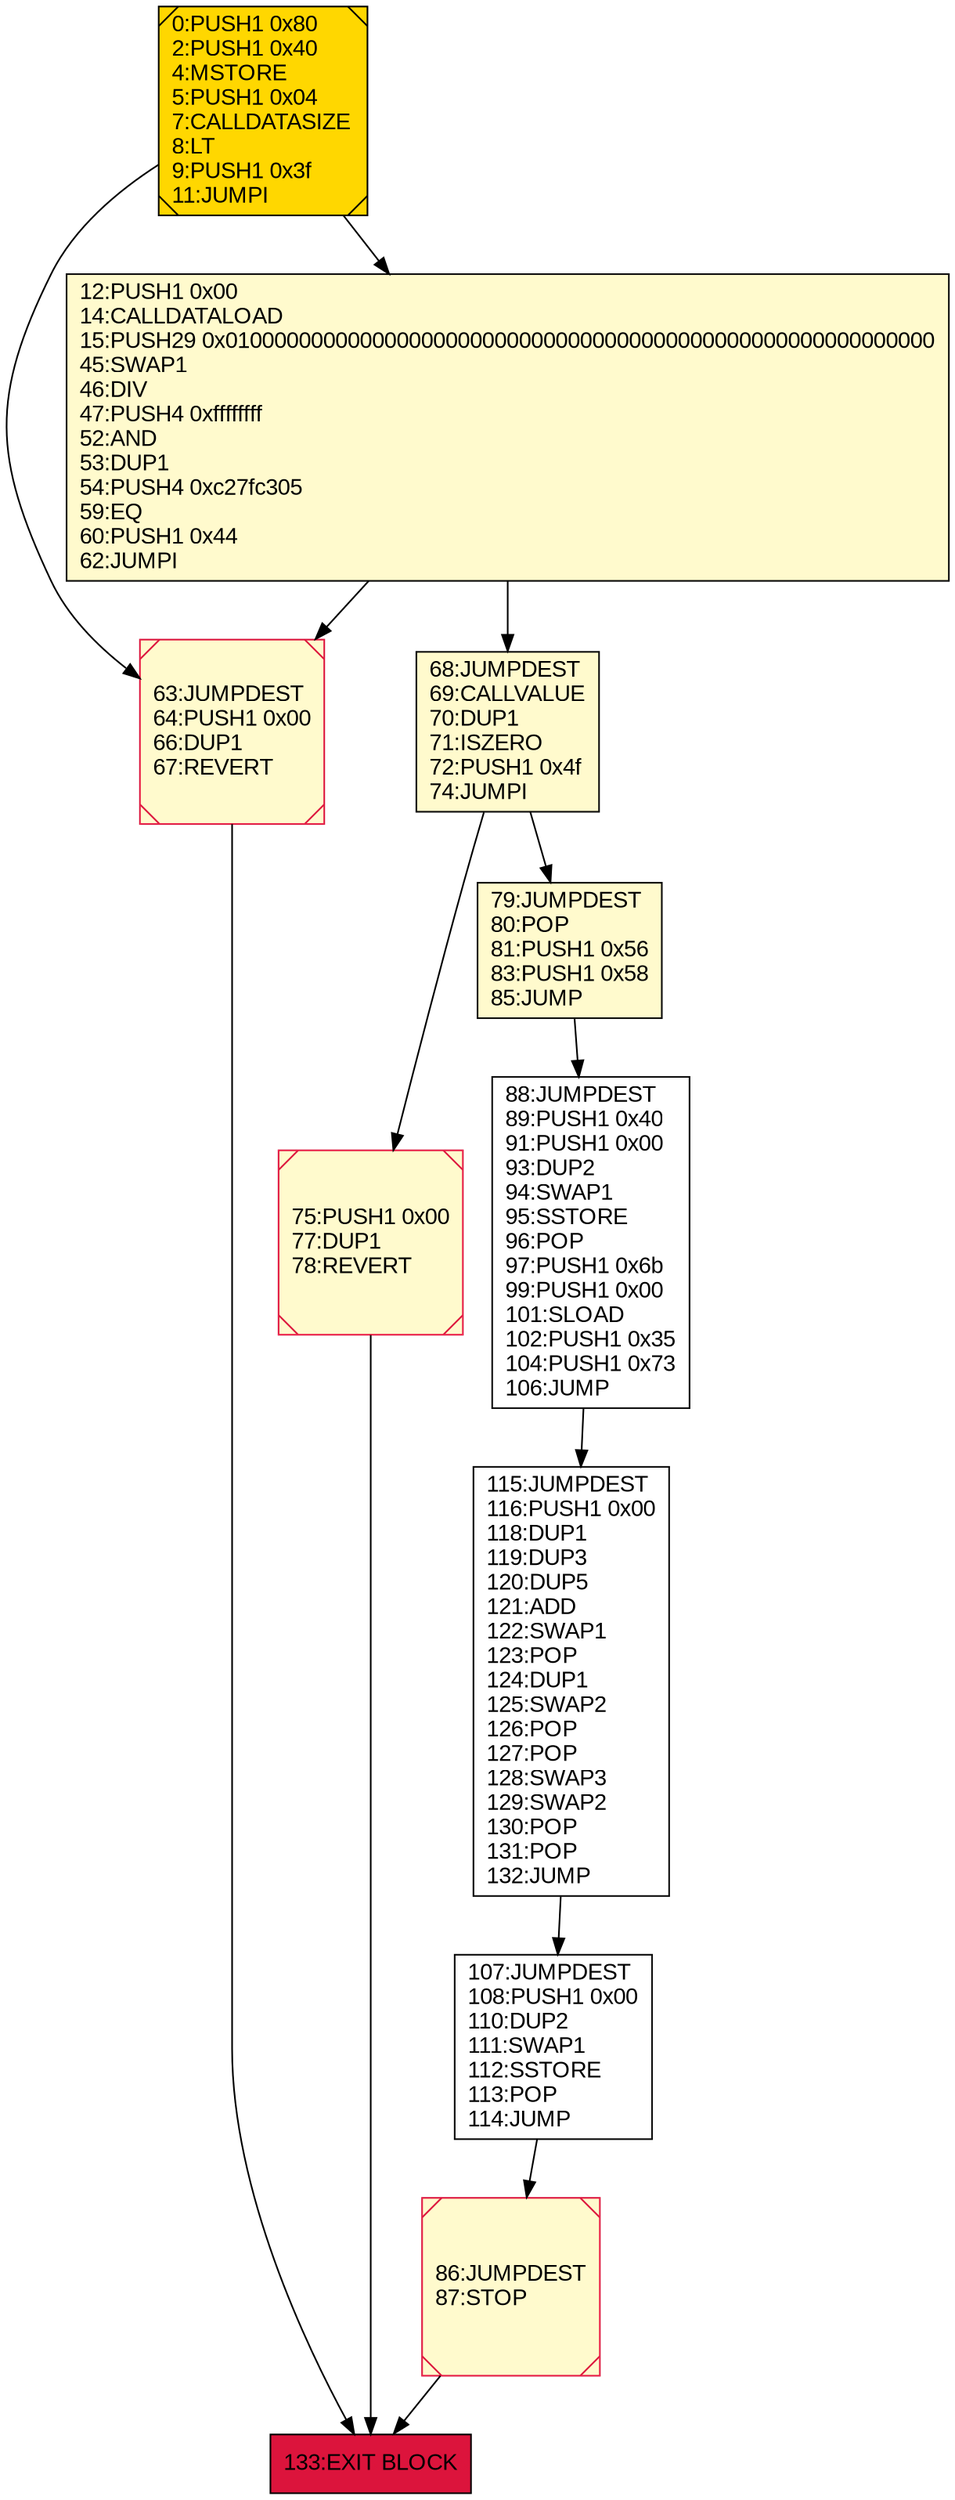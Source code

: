 digraph G {
	node [color=black fillcolor=white fontcolor=black fontname=arial shape=box style=filled]
	bgcolor=transparent
	rankdir=UD
	0 [label="0:PUSH1 0x80\l2:PUSH1 0x40\l4:MSTORE\l5:PUSH1 0x04\l7:CALLDATASIZE\l8:LT\l9:PUSH1 0x3f\l11:JUMPI\l" fillcolor=gold shape=Msquare]
	12 [label="12:PUSH1 0x00\l14:CALLDATALOAD\l15:PUSH29 0x0100000000000000000000000000000000000000000000000000000000\l45:SWAP1\l46:DIV\l47:PUSH4 0xffffffff\l52:AND\l53:DUP1\l54:PUSH4 0xc27fc305\l59:EQ\l60:PUSH1 0x44\l62:JUMPI\l" fillcolor=lemonchiffon]
	63 [label="63:JUMPDEST\l64:PUSH1 0x00\l66:DUP1\l67:REVERT\l" color=crimson fillcolor=lemonchiffon shape=Msquare]
	68 [label="68:JUMPDEST\l69:CALLVALUE\l70:DUP1\l71:ISZERO\l72:PUSH1 0x4f\l74:JUMPI\l" fillcolor=lemonchiffon]
	75 [label="75:PUSH1 0x00\l77:DUP1\l78:REVERT\l" color=crimson fillcolor=lemonchiffon shape=Msquare]
	79 [label="79:JUMPDEST\l80:POP\l81:PUSH1 0x56\l83:PUSH1 0x58\l85:JUMP\l" fillcolor=lemonchiffon]
	86 [label="86:JUMPDEST\l87:STOP\l" color=crimson fillcolor=lemonchiffon shape=Msquare]
	88 [label="88:JUMPDEST\l89:PUSH1 0x40\l91:PUSH1 0x00\l93:DUP2\l94:SWAP1\l95:SSTORE\l96:POP\l97:PUSH1 0x6b\l99:PUSH1 0x00\l101:SLOAD\l102:PUSH1 0x35\l104:PUSH1 0x73\l106:JUMP\l"]
	107 [label="107:JUMPDEST\l108:PUSH1 0x00\l110:DUP2\l111:SWAP1\l112:SSTORE\l113:POP\l114:JUMP\l"]
	115 [label="115:JUMPDEST\l116:PUSH1 0x00\l118:DUP1\l119:DUP3\l120:DUP5\l121:ADD\l122:SWAP1\l123:POP\l124:DUP1\l125:SWAP2\l126:POP\l127:POP\l128:SWAP3\l129:SWAP2\l130:POP\l131:POP\l132:JUMP\l"]
	133 [label="133:EXIT BLOCK\l" fillcolor=crimson]
	0 -> 63
	0 -> 12
	12 -> 68
	12 -> 63
	63 -> 133
	68 -> 79
	68 -> 75
	75 -> 133
	79 -> 88
	86 -> 133
	88 -> 115
	107 -> 86
	115 -> 107
}
